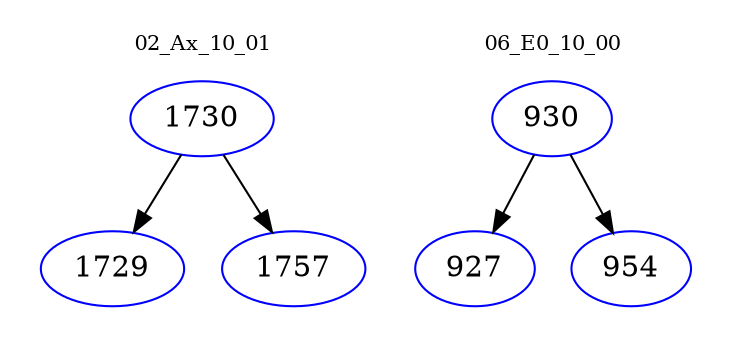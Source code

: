 digraph{
subgraph cluster_0 {
color = white
label = "02_Ax_10_01";
fontsize=10;
T0_1730 [label="1730", color="blue"]
T0_1730 -> T0_1729 [color="black"]
T0_1729 [label="1729", color="blue"]
T0_1730 -> T0_1757 [color="black"]
T0_1757 [label="1757", color="blue"]
}
subgraph cluster_1 {
color = white
label = "06_E0_10_00";
fontsize=10;
T1_930 [label="930", color="blue"]
T1_930 -> T1_927 [color="black"]
T1_927 [label="927", color="blue"]
T1_930 -> T1_954 [color="black"]
T1_954 [label="954", color="blue"]
}
}
